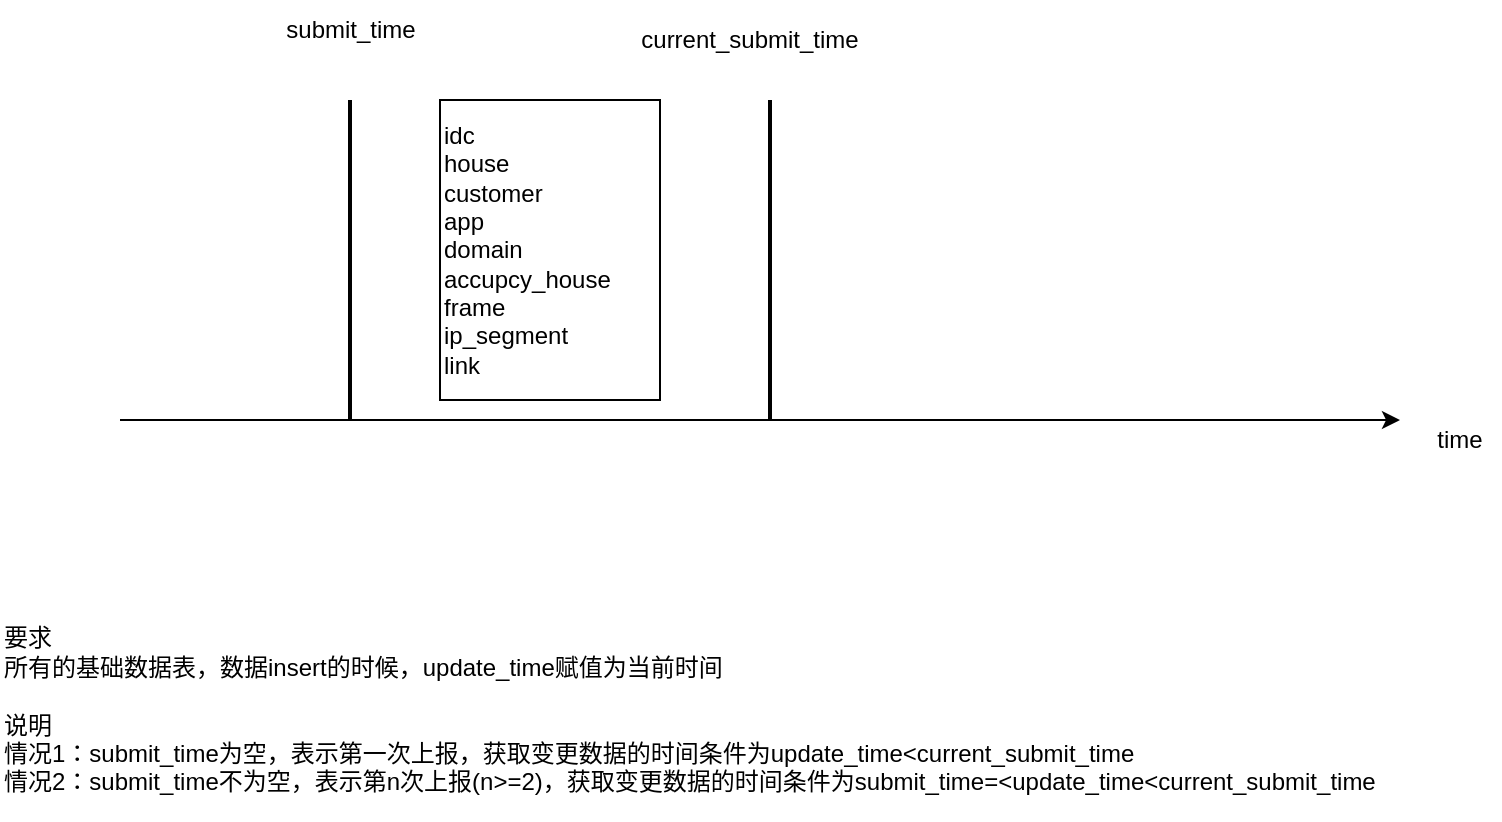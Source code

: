 <mxfile version="14.8.6" type="github">
  <diagram id="CJL4lRhTOnDr2qL4zJf5" name="Page-1">
    <mxGraphModel dx="1046" dy="511" grid="1" gridSize="10" guides="1" tooltips="1" connect="1" arrows="1" fold="1" page="1" pageScale="1" pageWidth="827" pageHeight="1169" math="0" shadow="0">
      <root>
        <mxCell id="0" />
        <mxCell id="1" parent="0" />
        <mxCell id="nfDlaUfBTqQgXuweLCC4-1" value="" style="line;strokeWidth=2;direction=south;html=1;" vertex="1" parent="1">
          <mxGeometry x="230" y="280" width="10" height="160" as="geometry" />
        </mxCell>
        <mxCell id="nfDlaUfBTqQgXuweLCC4-4" value="" style="line;strokeWidth=2;direction=south;html=1;" vertex="1" parent="1">
          <mxGeometry x="440" y="280" width="10" height="160" as="geometry" />
        </mxCell>
        <mxCell id="nfDlaUfBTqQgXuweLCC4-5" value="submit_time" style="text;html=1;strokeColor=none;fillColor=none;align=center;verticalAlign=middle;whiteSpace=wrap;rounded=0;" vertex="1" parent="1">
          <mxGeometry x="202.5" y="230" width="65" height="30" as="geometry" />
        </mxCell>
        <mxCell id="nfDlaUfBTqQgXuweLCC4-7" value="current_submit_time" style="text;html=1;strokeColor=none;fillColor=none;align=center;verticalAlign=middle;whiteSpace=wrap;rounded=0;" vertex="1" parent="1">
          <mxGeometry x="380" y="240" width="110" height="20" as="geometry" />
        </mxCell>
        <mxCell id="nfDlaUfBTqQgXuweLCC4-8" value="" style="endArrow=classic;html=1;" edge="1" parent="1">
          <mxGeometry width="50" height="50" relative="1" as="geometry">
            <mxPoint x="120" y="440" as="sourcePoint" />
            <mxPoint x="760" y="440" as="targetPoint" />
          </mxGeometry>
        </mxCell>
        <mxCell id="nfDlaUfBTqQgXuweLCC4-9" value="time" style="text;html=1;strokeColor=none;fillColor=none;align=center;verticalAlign=middle;whiteSpace=wrap;rounded=0;" vertex="1" parent="1">
          <mxGeometry x="770" y="440" width="40" height="20" as="geometry" />
        </mxCell>
        <mxCell id="nfDlaUfBTqQgXuweLCC4-11" value="要求&lt;br&gt;所有的基础数据表，数据insert的时候，update_time赋值为当前时间&lt;br&gt;&lt;br&gt;说明&lt;br&gt;情况1：submit_time为空，表示第一次上报，获取变更数据的时间条件为update_time&amp;lt;current_submit_time&lt;br&gt;情况2：submit_time不为空，表示第n次上报(n&amp;gt;=2)，获取变更数据的时间条件为submit_time=&amp;lt;update_time&amp;lt;current_submit_time" style="text;html=1;strokeColor=none;fillColor=none;align=left;verticalAlign=middle;whiteSpace=wrap;rounded=0;" vertex="1" parent="1">
          <mxGeometry x="60" y="530" width="710" height="110" as="geometry" />
        </mxCell>
        <mxCell id="nfDlaUfBTqQgXuweLCC4-12" value="&lt;span&gt;idc&lt;/span&gt;&lt;br&gt;&lt;div&gt;house&lt;/div&gt;&lt;div&gt;customer&lt;/div&gt;&lt;div&gt;app&lt;/div&gt;&lt;div&gt;domain&lt;/div&gt;&lt;div&gt;accupcy_house&lt;/div&gt;&lt;div&gt;frame&lt;/div&gt;&lt;div&gt;ip_segment&lt;/div&gt;&lt;div&gt;link&lt;/div&gt;" style="rounded=0;whiteSpace=wrap;html=1;align=left;" vertex="1" parent="1">
          <mxGeometry x="280" y="280" width="110" height="150" as="geometry" />
        </mxCell>
      </root>
    </mxGraphModel>
  </diagram>
</mxfile>
